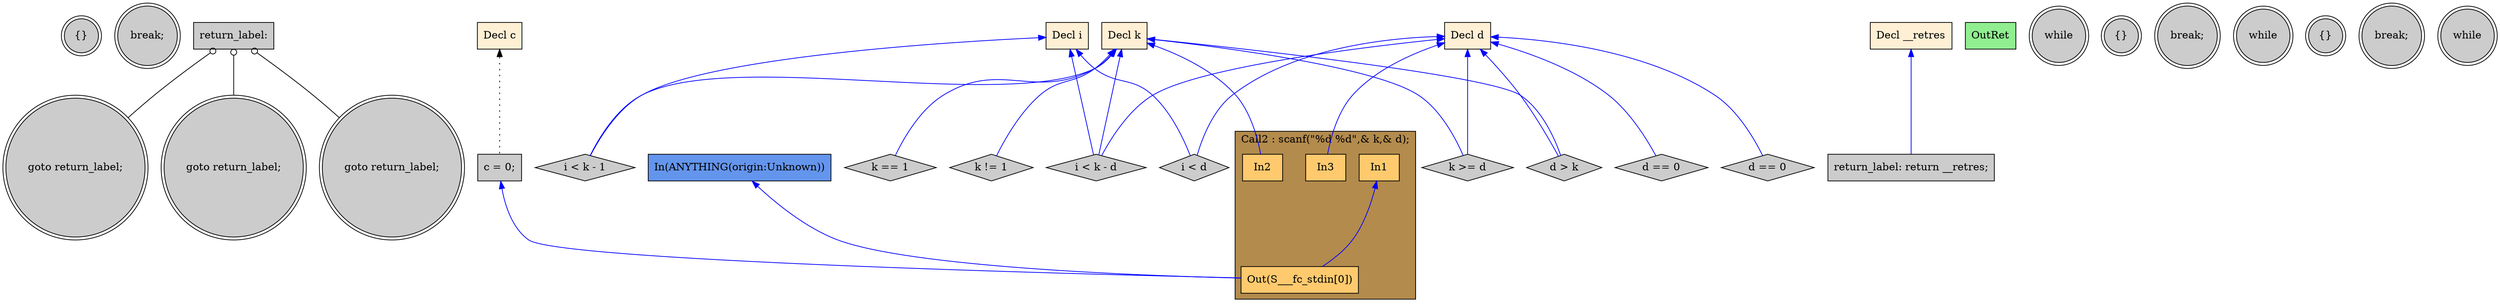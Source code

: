 digraph G {
  rankdir=TB;
  node [style="filled", ];
  32 [label="{}", fillcolor="#CCCCCC", shape=doublecircle, ];
  33 [label="break;", fillcolor="#CCCCCC", shape=doublecircle, ];
  34 [label="goto return_label;", fillcolor="#CCCCCC", shape=doublecircle, ];
  2 [label="Decl i", fillcolor="#FFEFD5", shape=box, ];
  35 [label="return_label: return __retres;", fillcolor="#CCCCCC", shape=box, ];
  3 [label="Decl d", fillcolor="#FFEFD5", shape=box, ];
  36 [label="OutRet", fillcolor="#90EE90", shape=box, ];
  4 [label="Decl k", fillcolor="#FFEFD5", shape=box, ];
  37 [label="In(ANYTHING(origin:Unknown))", fillcolor="#6495ED", shape=box, ];
  5 [label="Decl c", fillcolor="#FFEFD5", shape=box, ];
  6 [label="Decl __retres", fillcolor="#FFEFD5", shape=box, ];
  7 [label="c = 0;", fillcolor="#CCCCCC", shape=box, ];
  9 [label="In1", fillcolor="#FFCA6E", shape=box, ];
  10 [label="In2", fillcolor="#FFCA6E", shape=box, ];
  11 [label="In3", fillcolor="#FFCA6E", shape=box, ];
  12 [label="Out(S___fc_stdin[0])", fillcolor="#FFCA6E", shape=box, ];
  13 [label="d == 0", fillcolor="#CCCCCC", shape=diamond, ];
  14 [label="k == 1", fillcolor="#CCCCCC", shape=diamond, ];
  15 [label="d == 0", fillcolor="#CCCCCC", shape=diamond, ];
  16 [label="k != 1", fillcolor="#CCCCCC", shape=diamond, ];
  17 [label="goto return_label;", fillcolor="#CCCCCC", shape=doublecircle, ];
  18 [label="return_label:", fillcolor="#CCCCCC", shape=box, ];
  19 [label="k >= d", fillcolor="#CCCCCC", shape=diamond, ];
  20 [label="d > k", fillcolor="#CCCCCC", shape=diamond, ];
  21 [label="goto return_label;", fillcolor="#CCCCCC", shape=doublecircle, ];
  22 [label="while", fillcolor="#CCCCCC", shape=doublecircle, ];
  23 [label="i < d", fillcolor="#CCCCCC", shape=diamond, ];
  24 [label="{}", fillcolor="#CCCCCC", shape=doublecircle, ];
  25 [label="break;", fillcolor="#CCCCCC", shape=doublecircle, ];
  26 [label="while", fillcolor="#CCCCCC", shape=doublecircle, ];
  27 [label="i < k - 1", fillcolor="#CCCCCC", shape=diamond, ];
  28 [label="{}", fillcolor="#CCCCCC", shape=doublecircle, ];
  29 [label="break;", fillcolor="#CCCCCC", shape=doublecircle, ];
  30 [label="while", fillcolor="#CCCCCC", shape=doublecircle, ];
  31 [label="i < k - d", fillcolor="#CCCCCC", shape=diamond, ];
  
  subgraph cluster_Call2 { label="Call2 : scanf(\"%d %d\",& k,& d);";
                           fillcolor="#B38B4D"; style="filled"; 12;11;10;9;
     };
  
  edge [dir=back, ];
  18 -> 34 [color="#000000", arrowtail=odot, ];
  6 -> 35 [color="#0000FF", ];
  5 -> 7 [color="#000000", style="dotted", ];
  4 -> 10 [color="#0000FF", ];
  3 -> 11 [color="#0000FF", ];
  7 -> 12 [color="#0000FF", ];
  9 -> 12 [color="#0000FF", ];
  37 -> 12 [color="#0000FF", ];
  3 -> 13 [color="#0000FF", ];
  4 -> 14 [color="#0000FF", ];
  3 -> 15 [color="#0000FF", ];
  4 -> 16 [color="#0000FF", ];
  18 -> 17 [color="#000000", arrowtail=odot, ];
  3 -> 19 [color="#0000FF", ];
  4 -> 19 [color="#0000FF", ];
  3 -> 20 [color="#0000FF", ];
  4 -> 20 [color="#0000FF", ];
  18 -> 21 [color="#000000", arrowtail=odot, ];
  2 -> 23 [color="#0000FF", ];
  3 -> 23 [color="#0000FF", ];
  2 -> 27 [color="#0000FF", ];
  4 -> 27 [color="#0000FF", ];
  2 -> 31 [color="#0000FF", ];
  3 -> 31 [color="#0000FF", ];
  4 -> 31 [color="#0000FF", ];
  
  }